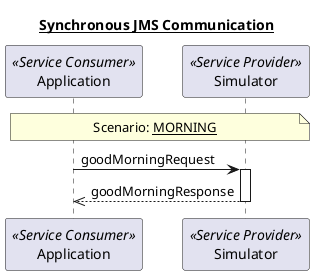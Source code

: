 @startuml

title __Synchronous JMS Communication__

participant "Application" as Application <<Service Consumer>>
participant "Simulator" as Simulator <<Service Provider>>

note over Application, Simulator
Scenario: __MORNING__
end note
Application -> Simulator : goodMorningRequest
activate Simulator
Simulator -->> Application : goodMorningResponse
deactivate Simulator

@enduml